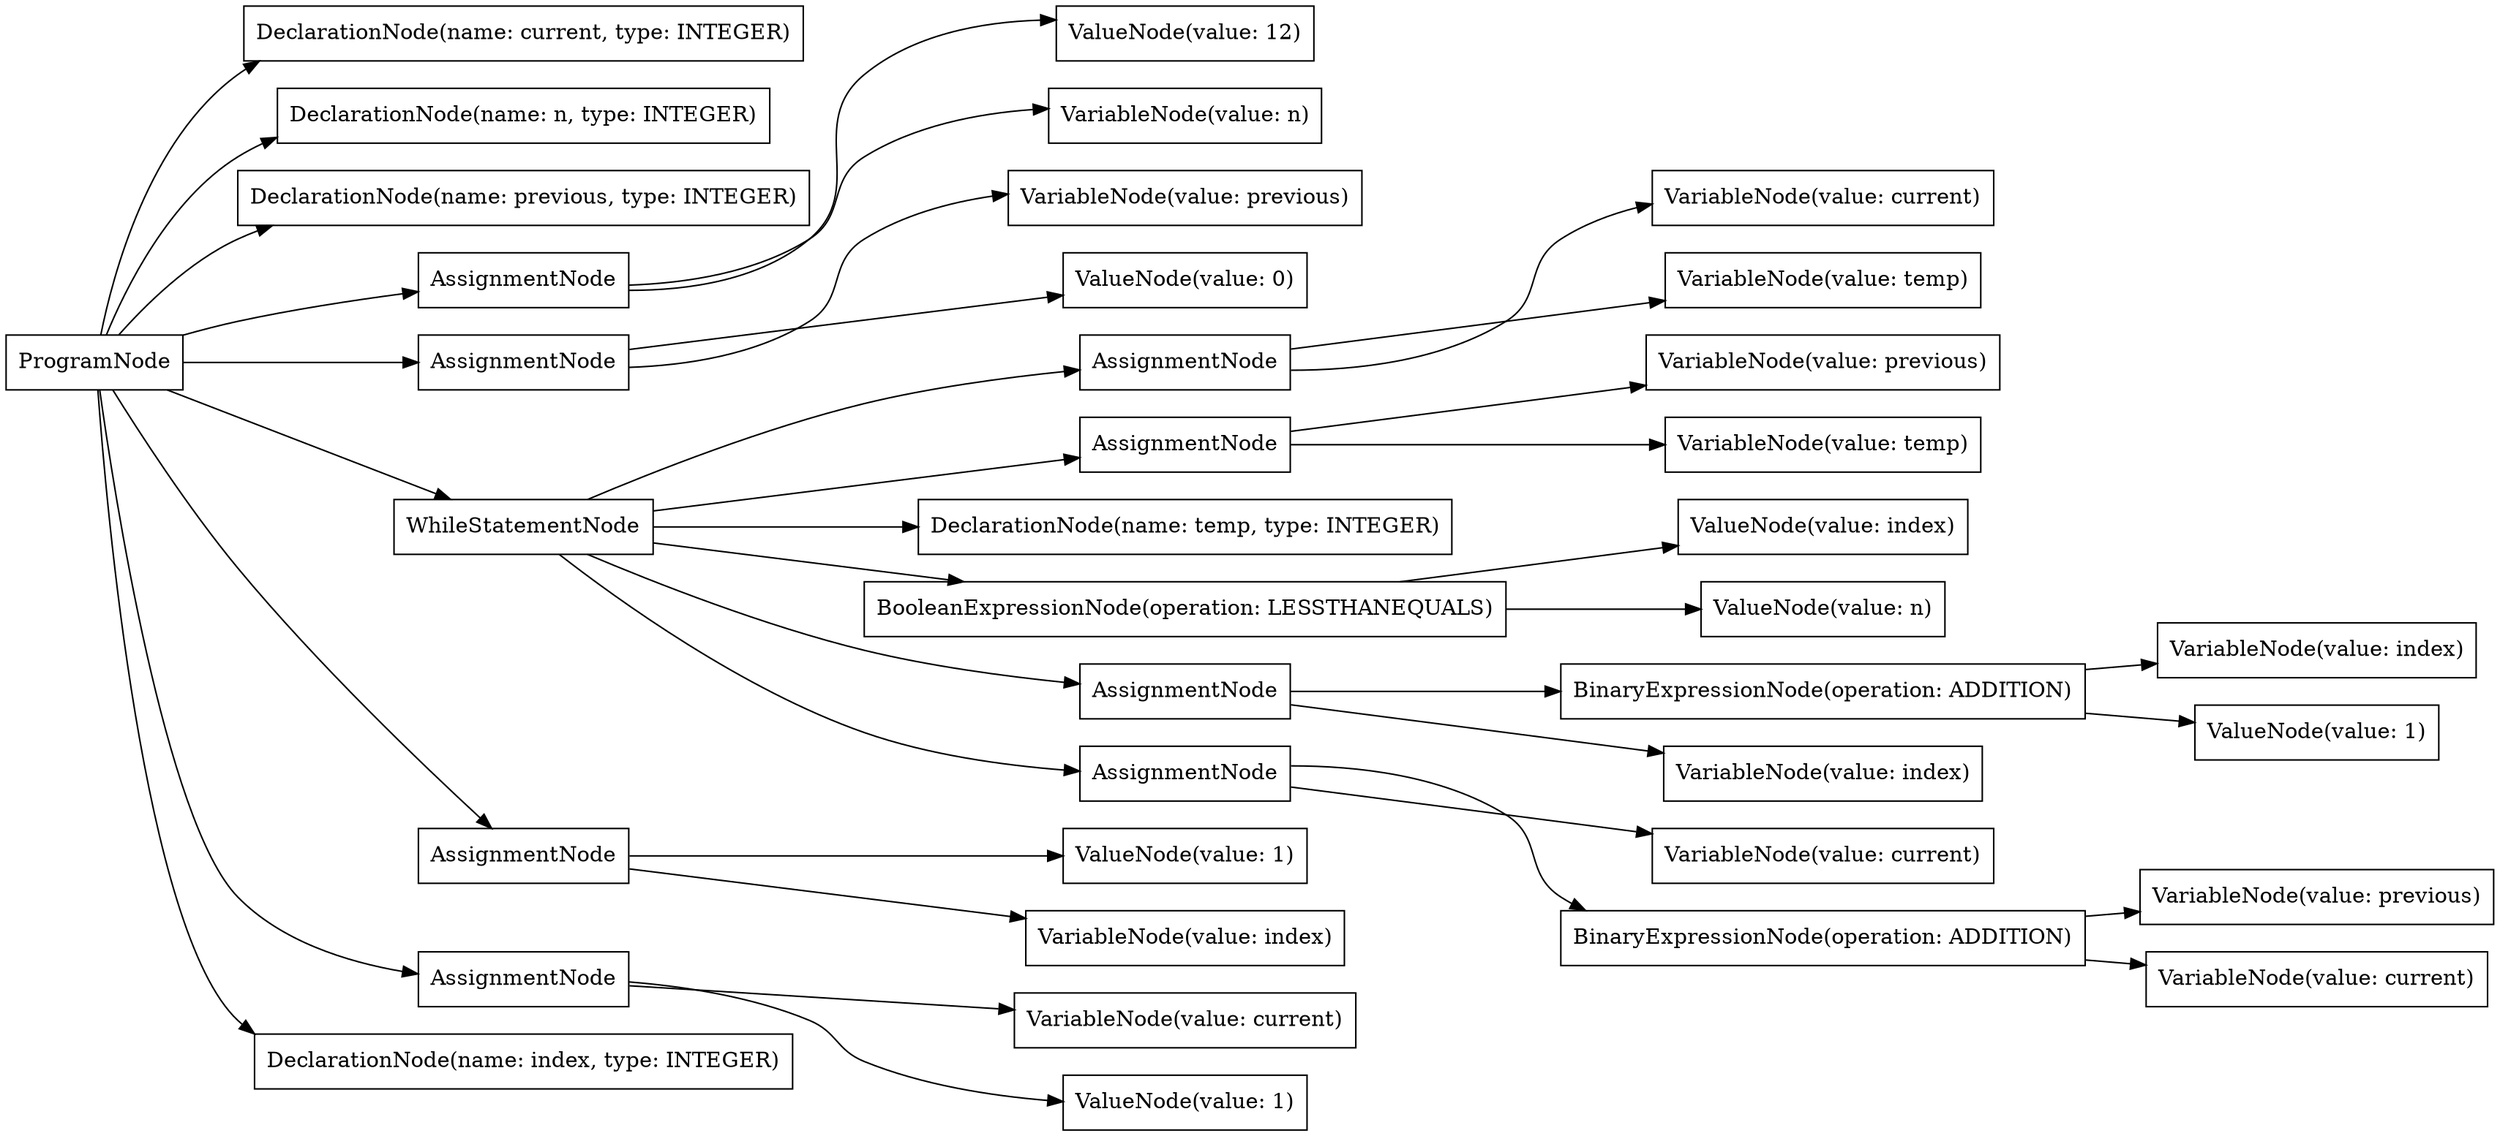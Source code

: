 digraph G {
rankdir=LR
"d351df20-705d-4ba7-b9bf-db72c77d54fa" [label="VariableNode(value: current)" shape="box"];
"afb621a7-649d-4f29-9856-b1f657f5e0b6" [label="VariableNode(value: previous)" shape="box"];
"07def248-705c-4af2-99a7-7efdf1d8cbbd" [label="VariableNode(value: previous)" shape="box"];
"62715fe0-6ca6-4fcd-afc8-232fb898464d" [label="VariableNode(value: current)" shape="box"];
"a962307b-da0e-4551-a25a-267df6364e5f" [label="AssignmentNode" shape="box"];
"b2811796-68e4-46d4-bb67-082c1c452ca0" [label="VariableNode(value: current)" shape="box"];
"6dfb905c-8f5f-4108-a3e1-308a78539245" [label="DeclarationNode(name: current, type: INTEGER)" shape="box"];
"aa330441-91dc-4860-bff7-f1ae43f5a5ef" [label="VariableNode(value: temp)" shape="box"];
"d94ba457-8ddc-47f6-9b8d-3f806da4d2cf" [label="ProgramNode" shape="box"];
"3a541a2d-b094-4913-b15a-5819d9787b94" [label="VariableNode(value: temp)" shape="box"];
"4c28daf3-78e5-468a-8c88-2329f12d582d" [label="DeclarationNode(name: n, type: INTEGER)" shape="box"];
"bb4b544b-4f6b-4484-b106-6e90b7e80104" [label="BinaryExpressionNode(operation: ADDITION)" shape="box"];
"3fcb11d2-99a3-4ea0-bd5d-3809beb4d22d" [label="VariableNode(value: index)" shape="box"];
"934fa1f3-e337-4dd5-85e2-20c6f70688e5" [label="DeclarationNode(name: previous, type: INTEGER)" shape="box"];
"a44e3297-3ae8-4b9c-aeea-5f449fb9d5a3" [label="ValueNode(value: 1)" shape="box"];
"d9bb13e6-2620-47ba-bb6b-5ec1e2c679b7" [label="AssignmentNode" shape="box"];
"4d9fc8d8-71e3-4b3f-8996-4f9dd0ab33db" [label="DeclarationNode(name: temp, type: INTEGER)" shape="box"];
"95d0abc1-fd3b-4f1a-8b48-6d8484d48848" [label="VariableNode(value: index)" shape="box"];
"40cc8a86-187b-42e3-9139-42bed0407db4" [label="ValueNode(value: 1)" shape="box"];
"b891cab5-c0fa-4661-871a-b8c64f7cb87c" [label="VariableNode(value: previous)" shape="box"];
"7054998d-5c93-4dc5-a447-4b06303ca5d1" [label="BooleanExpressionNode(operation: LESSTHANEQUALS)" shape="box"];
"81e436a4-a9e8-4f60-85ce-1b355e9ba38c" [label="AssignmentNode" shape="box"];
"c65bb265-a7fb-4e1e-a2bb-e29bc7bcc522" [label="AssignmentNode" shape="box"];
"b11b3859-8898-4a51-8042-315af597e2a2" [label="ValueNode(value: 12)" shape="box"];
"687618a6-bfc2-4875-84a6-3db3334574d1" [label="VariableNode(value: index)" shape="box"];
"869e9b49-ee17-4fc6-af1f-0ada4cc21ee6" [label="ValueNode(value: index)" shape="box"];
"79b38956-6ed8-4623-a594-6e58a9de77a5" [label="WhileStatementNode" shape="box"];
"9d4ef86c-b6ca-422d-9a9b-645fba5941f2" [label="AssignmentNode" shape="box"];
"8ed612ba-2ccb-4006-b5c2-46d0ff2610be" [label="AssignmentNode" shape="box"];
"434b31d3-3b4c-4480-b0cd-a1e77cbb7029" [label="AssignmentNode" shape="box"];
"99213c83-a2c9-42c0-8ae4-97d61e426134" [label="BinaryExpressionNode(operation: ADDITION)" shape="box"];
"770ccbf3-055d-4c93-af0c-0ede708e9082" [label="VariableNode(value: current)" shape="box"];
"7e5935e5-7318-4468-ae05-6d7d5ea778e3" [label="ValueNode(value: n)" shape="box"];
"d1c4cabf-eab7-4641-8933-ea84a4aa1263" [label="ValueNode(value: 1)" shape="box"];
"18864797-e775-49d3-b03f-bef4b9a128a5" [label="AssignmentNode" shape="box"];
"0d1d17d1-65de-448d-b2f3-3c752d8021e0" [label="VariableNode(value: n)" shape="box"];
"01a53c94-d742-45d3-98d1-23701994ef6c" [label="ValueNode(value: 0)" shape="box"];
"bf854691-5297-4f42-b3ef-55fed016af79" [label="DeclarationNode(name: index, type: INTEGER)" shape="box"];
"d94ba457-8ddc-47f6-9b8d-3f806da4d2cf" -> "4c28daf3-78e5-468a-8c88-2329f12d582d";
"d94ba457-8ddc-47f6-9b8d-3f806da4d2cf" -> "934fa1f3-e337-4dd5-85e2-20c6f70688e5";
"d94ba457-8ddc-47f6-9b8d-3f806da4d2cf" -> "6dfb905c-8f5f-4108-a3e1-308a78539245";
"d94ba457-8ddc-47f6-9b8d-3f806da4d2cf" -> "bf854691-5297-4f42-b3ef-55fed016af79";
"d94ba457-8ddc-47f6-9b8d-3f806da4d2cf" -> "81e436a4-a9e8-4f60-85ce-1b355e9ba38c";
"81e436a4-a9e8-4f60-85ce-1b355e9ba38c" -> "0d1d17d1-65de-448d-b2f3-3c752d8021e0";
"81e436a4-a9e8-4f60-85ce-1b355e9ba38c" -> "b11b3859-8898-4a51-8042-315af597e2a2";
"d94ba457-8ddc-47f6-9b8d-3f806da4d2cf" -> "c65bb265-a7fb-4e1e-a2bb-e29bc7bcc522";
"c65bb265-a7fb-4e1e-a2bb-e29bc7bcc522" -> "b891cab5-c0fa-4661-871a-b8c64f7cb87c";
"c65bb265-a7fb-4e1e-a2bb-e29bc7bcc522" -> "01a53c94-d742-45d3-98d1-23701994ef6c";
"d94ba457-8ddc-47f6-9b8d-3f806da4d2cf" -> "18864797-e775-49d3-b03f-bef4b9a128a5";
"18864797-e775-49d3-b03f-bef4b9a128a5" -> "62715fe0-6ca6-4fcd-afc8-232fb898464d";
"18864797-e775-49d3-b03f-bef4b9a128a5" -> "a44e3297-3ae8-4b9c-aeea-5f449fb9d5a3";
"d94ba457-8ddc-47f6-9b8d-3f806da4d2cf" -> "9d4ef86c-b6ca-422d-9a9b-645fba5941f2";
"9d4ef86c-b6ca-422d-9a9b-645fba5941f2" -> "687618a6-bfc2-4875-84a6-3db3334574d1";
"9d4ef86c-b6ca-422d-9a9b-645fba5941f2" -> "40cc8a86-187b-42e3-9139-42bed0407db4";
"d94ba457-8ddc-47f6-9b8d-3f806da4d2cf" -> "79b38956-6ed8-4623-a594-6e58a9de77a5";
"79b38956-6ed8-4623-a594-6e58a9de77a5" -> "7054998d-5c93-4dc5-a447-4b06303ca5d1";
"7054998d-5c93-4dc5-a447-4b06303ca5d1" -> "869e9b49-ee17-4fc6-af1f-0ada4cc21ee6";
"7054998d-5c93-4dc5-a447-4b06303ca5d1" -> "7e5935e5-7318-4468-ae05-6d7d5ea778e3";
"79b38956-6ed8-4623-a594-6e58a9de77a5" -> "4d9fc8d8-71e3-4b3f-8996-4f9dd0ab33db";
"79b38956-6ed8-4623-a594-6e58a9de77a5" -> "a962307b-da0e-4551-a25a-267df6364e5f";
"a962307b-da0e-4551-a25a-267df6364e5f" -> "3a541a2d-b094-4913-b15a-5819d9787b94";
"a962307b-da0e-4551-a25a-267df6364e5f" -> "d351df20-705d-4ba7-b9bf-db72c77d54fa";
"79b38956-6ed8-4623-a594-6e58a9de77a5" -> "434b31d3-3b4c-4480-b0cd-a1e77cbb7029";
"434b31d3-3b4c-4480-b0cd-a1e77cbb7029" -> "b2811796-68e4-46d4-bb67-082c1c452ca0";
"434b31d3-3b4c-4480-b0cd-a1e77cbb7029" -> "99213c83-a2c9-42c0-8ae4-97d61e426134";
"99213c83-a2c9-42c0-8ae4-97d61e426134" -> "770ccbf3-055d-4c93-af0c-0ede708e9082";
"99213c83-a2c9-42c0-8ae4-97d61e426134" -> "afb621a7-649d-4f29-9856-b1f657f5e0b6";
"79b38956-6ed8-4623-a594-6e58a9de77a5" -> "d9bb13e6-2620-47ba-bb6b-5ec1e2c679b7";
"d9bb13e6-2620-47ba-bb6b-5ec1e2c679b7" -> "07def248-705c-4af2-99a7-7efdf1d8cbbd";
"d9bb13e6-2620-47ba-bb6b-5ec1e2c679b7" -> "aa330441-91dc-4860-bff7-f1ae43f5a5ef";
"79b38956-6ed8-4623-a594-6e58a9de77a5" -> "8ed612ba-2ccb-4006-b5c2-46d0ff2610be";
"8ed612ba-2ccb-4006-b5c2-46d0ff2610be" -> "3fcb11d2-99a3-4ea0-bd5d-3809beb4d22d";
"8ed612ba-2ccb-4006-b5c2-46d0ff2610be" -> "bb4b544b-4f6b-4484-b106-6e90b7e80104";
"bb4b544b-4f6b-4484-b106-6e90b7e80104" -> "95d0abc1-fd3b-4f1a-8b48-6d8484d48848";
"bb4b544b-4f6b-4484-b106-6e90b7e80104" -> "d1c4cabf-eab7-4641-8933-ea84a4aa1263";
}